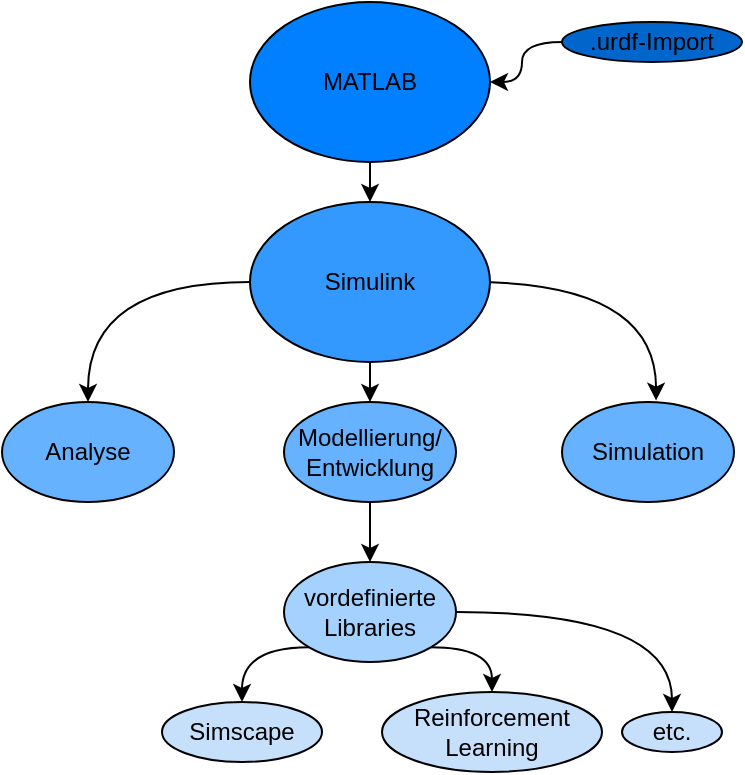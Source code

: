 <mxfile version="21.6.8" type="device">
  <diagram name="Seite-1" id="2d9BjPboU2-mICJ4oxKY">
    <mxGraphModel dx="978" dy="571" grid="1" gridSize="10" guides="1" tooltips="1" connect="1" arrows="1" fold="1" page="1" pageScale="1" pageWidth="827" pageHeight="1169" math="0" shadow="0">
      <root>
        <mxCell id="0" />
        <mxCell id="1" parent="0" />
        <mxCell id="wUKIyt4tg79f0gkFcMsx-4" style="edgeStyle=orthogonalEdgeStyle;orthogonalLoop=1;jettySize=auto;html=1;entryX=0.5;entryY=0;entryDx=0;entryDy=0;curved=1;" parent="1" source="wUKIyt4tg79f0gkFcMsx-1" target="wUKIyt4tg79f0gkFcMsx-2" edge="1">
          <mxGeometry relative="1" as="geometry" />
        </mxCell>
        <mxCell id="wUKIyt4tg79f0gkFcMsx-1" value="MATLAB" style="ellipse;whiteSpace=wrap;html=1;fillColor=#007FFF;fontColor=#000000;strokeColor=#000000;" parent="1" vertex="1">
          <mxGeometry x="354" y="130" width="120" height="80" as="geometry" />
        </mxCell>
        <mxCell id="wUKIyt4tg79f0gkFcMsx-25" style="edgeStyle=orthogonalEdgeStyle;orthogonalLoop=1;jettySize=auto;html=1;exitX=0.5;exitY=1;exitDx=0;exitDy=0;entryX=0.5;entryY=0;entryDx=0;entryDy=0;curved=1;" parent="1" source="wUKIyt4tg79f0gkFcMsx-2" edge="1">
          <mxGeometry relative="1" as="geometry">
            <mxPoint x="414" y="330" as="targetPoint" />
          </mxGeometry>
        </mxCell>
        <mxCell id="wUKIyt4tg79f0gkFcMsx-27" style="edgeStyle=orthogonalEdgeStyle;orthogonalLoop=1;jettySize=auto;html=1;exitX=0;exitY=1;exitDx=0;exitDy=0;entryX=0.547;entryY=-0.014;entryDx=0;entryDy=0;curved=1;entryPerimeter=0;" parent="1" source="wUKIyt4tg79f0gkFcMsx-2" edge="1" target="wUKIyt4tg79f0gkFcMsx-29">
          <mxGeometry relative="1" as="geometry">
            <mxPoint x="293" y="330" as="targetPoint" />
            <Array as="points">
              <mxPoint x="372" y="270" />
              <mxPoint x="557" y="270" />
            </Array>
          </mxGeometry>
        </mxCell>
        <mxCell id="wUKIyt4tg79f0gkFcMsx-28" style="edgeStyle=orthogonalEdgeStyle;orthogonalLoop=1;jettySize=auto;html=1;exitX=0;exitY=0.5;exitDx=0;exitDy=0;curved=1;" parent="1" source="wUKIyt4tg79f0gkFcMsx-2" target="wUKIyt4tg79f0gkFcMsx-20" edge="1">
          <mxGeometry relative="1" as="geometry" />
        </mxCell>
        <mxCell id="wUKIyt4tg79f0gkFcMsx-2" value="Simulink" style="ellipse;whiteSpace=wrap;html=1;fillColor=#3399FF;fontColor=#000000;strokeColor=#000000;" parent="1" vertex="1">
          <mxGeometry x="354" y="230" width="120" height="80" as="geometry" />
        </mxCell>
        <mxCell id="wUKIyt4tg79f0gkFcMsx-9" value="Simscape" style="ellipse;whiteSpace=wrap;html=1;fillColor=#C6E0FB;fontColor=#000000;strokeColor=#000000;" parent="1" vertex="1">
          <mxGeometry x="310" y="480" width="80" height="30" as="geometry" />
        </mxCell>
        <mxCell id="wUKIyt4tg79f0gkFcMsx-12" value="etc." style="ellipse;whiteSpace=wrap;html=1;fillColor=#C6E0FB;fontColor=#000000;strokeColor=#000000;" parent="1" vertex="1">
          <mxGeometry x="540" y="485" width="50" height="20" as="geometry" />
        </mxCell>
        <mxCell id="wUKIyt4tg79f0gkFcMsx-22" style="edgeStyle=orthogonalEdgeStyle;orthogonalLoop=1;jettySize=auto;html=1;exitX=0;exitY=1;exitDx=0;exitDy=0;entryX=0.5;entryY=0;entryDx=0;entryDy=0;curved=1;" parent="1" source="wUKIyt4tg79f0gkFcMsx-18" edge="1">
          <mxGeometry relative="1" as="geometry">
            <Array as="points">
              <mxPoint x="350" y="453" />
            </Array>
            <mxPoint x="350" y="480" as="targetPoint" />
          </mxGeometry>
        </mxCell>
        <mxCell id="wUKIyt4tg79f0gkFcMsx-23" style="edgeStyle=orthogonalEdgeStyle;orthogonalLoop=1;jettySize=auto;html=1;exitX=1;exitY=1;exitDx=0;exitDy=0;entryX=0.5;entryY=0;entryDx=0;entryDy=0;curved=1;" parent="1" source="wUKIyt4tg79f0gkFcMsx-18" target="wUKIyt4tg79f0gkFcMsx-21" edge="1">
          <mxGeometry relative="1" as="geometry">
            <Array as="points">
              <mxPoint x="475" y="453" />
            </Array>
          </mxGeometry>
        </mxCell>
        <mxCell id="wUKIyt4tg79f0gkFcMsx-24" style="edgeStyle=orthogonalEdgeStyle;orthogonalLoop=1;jettySize=auto;html=1;entryX=0.5;entryY=0;entryDx=0;entryDy=0;curved=1;" parent="1" source="wUKIyt4tg79f0gkFcMsx-18" target="wUKIyt4tg79f0gkFcMsx-12" edge="1">
          <mxGeometry relative="1" as="geometry" />
        </mxCell>
        <mxCell id="wUKIyt4tg79f0gkFcMsx-18" value="vordefinierte&lt;br&gt;Libraries" style="ellipse;whiteSpace=wrap;html=1;fillColor=#A4D1FE;fontColor=#000000;strokeColor=#000000;" parent="1" vertex="1">
          <mxGeometry x="371" y="410" width="86" height="50" as="geometry" />
        </mxCell>
        <mxCell id="wUKIyt4tg79f0gkFcMsx-20" value="Analyse" style="ellipse;whiteSpace=wrap;html=1;fillColor=#66B2FF;fontColor=#000000;strokeColor=#000000;" parent="1" vertex="1">
          <mxGeometry x="230" y="330" width="86" height="50" as="geometry" />
        </mxCell>
        <mxCell id="wUKIyt4tg79f0gkFcMsx-21" value="Reinforcement&lt;br&gt;Learning" style="ellipse;whiteSpace=wrap;html=1;fillColor=#C6E0FB;fontColor=#000000;strokeColor=#000000;" parent="1" vertex="1">
          <mxGeometry x="420" y="475" width="110" height="40" as="geometry" />
        </mxCell>
        <mxCell id="wUKIyt4tg79f0gkFcMsx-29" value="Simulation" style="ellipse;whiteSpace=wrap;html=1;fillColor=#66B2FF;fontColor=#000000;strokeColor=#000000;" parent="1" vertex="1">
          <mxGeometry x="510" y="330" width="86" height="50" as="geometry" />
        </mxCell>
        <mxCell id="LfNqs1aWA2cOWs7mCETJ-1" value="" style="edgeStyle=orthogonalEdgeStyle;rounded=0;orthogonalLoop=1;jettySize=auto;html=1;entryX=0.5;entryY=0;entryDx=0;entryDy=0;" edge="1" parent="1" source="wUKIyt4tg79f0gkFcMsx-30" target="wUKIyt4tg79f0gkFcMsx-18">
          <mxGeometry relative="1" as="geometry" />
        </mxCell>
        <mxCell id="wUKIyt4tg79f0gkFcMsx-30" value="Modellierung/&lt;br&gt;Entwicklung" style="ellipse;whiteSpace=wrap;html=1;fillColor=#66B2FF;fontColor=#000000;strokeColor=#000000;" parent="1" vertex="1">
          <mxGeometry x="371" y="330" width="86" height="50" as="geometry" />
        </mxCell>
        <mxCell id="wUKIyt4tg79f0gkFcMsx-32" style="edgeStyle=orthogonalEdgeStyle;orthogonalLoop=1;jettySize=auto;html=1;entryX=1;entryY=0.5;entryDx=0;entryDy=0;curved=1;" parent="1" source="wUKIyt4tg79f0gkFcMsx-31" target="wUKIyt4tg79f0gkFcMsx-1" edge="1">
          <mxGeometry relative="1" as="geometry" />
        </mxCell>
        <mxCell id="wUKIyt4tg79f0gkFcMsx-31" value=".urdf-Import" style="ellipse;whiteSpace=wrap;html=1;fillColor=#0066CC;fontColor=#000000;strokeColor=#000000;" parent="1" vertex="1">
          <mxGeometry x="510" y="140" width="90" height="20" as="geometry" />
        </mxCell>
      </root>
    </mxGraphModel>
  </diagram>
</mxfile>
